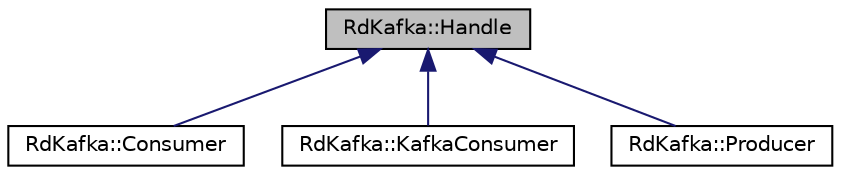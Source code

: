 digraph "RdKafka::Handle"
{
  edge [fontname="Helvetica",fontsize="10",labelfontname="Helvetica",labelfontsize="10"];
  node [fontname="Helvetica",fontsize="10",shape=record];
  Node1 [label="RdKafka::Handle",height=0.2,width=0.4,color="black", fillcolor="grey75", style="filled" fontcolor="black"];
  Node1 -> Node2 [dir="back",color="midnightblue",fontsize="10",style="solid",fontname="Helvetica"];
  Node2 [label="RdKafka::Consumer",height=0.2,width=0.4,color="black", fillcolor="white", style="filled",URL="$classRdKafka_1_1Consumer.html"];
  Node1 -> Node3 [dir="back",color="midnightblue",fontsize="10",style="solid",fontname="Helvetica"];
  Node3 [label="RdKafka::KafkaConsumer",height=0.2,width=0.4,color="black", fillcolor="white", style="filled",URL="$classRdKafka_1_1KafkaConsumer.html"];
  Node1 -> Node4 [dir="back",color="midnightblue",fontsize="10",style="solid",fontname="Helvetica"];
  Node4 [label="RdKafka::Producer",height=0.2,width=0.4,color="black", fillcolor="white", style="filled",URL="$classRdKafka_1_1Producer.html"];
}
